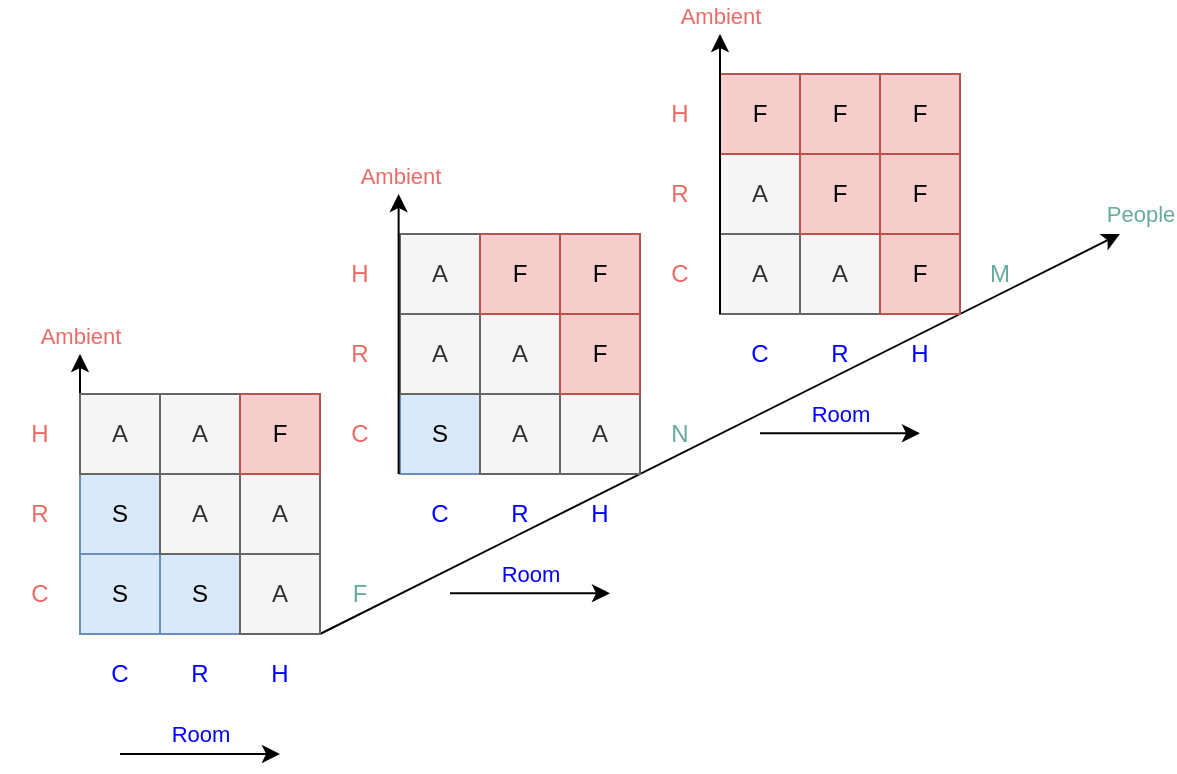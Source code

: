 <mxfile version="13.8.0" type="device" pages="5"><diagram id="UBbhpsz0PdsG-skqZ9d2" name="3x3x3 cube for fuzzy expert system"><mxGraphModel dx="981" dy="548" grid="1" gridSize="10" guides="1" tooltips="1" connect="1" arrows="1" fold="1" page="1" pageScale="1" pageWidth="850" pageHeight="1100" math="0" shadow="0"><root><mxCell id="0"/><mxCell id="1" parent="0"/><mxCell id="gdN5N2yGs55Qqqt4jBqp-1" value="" style="endArrow=classic;html=1;" parent="1" edge="1"><mxGeometry width="50" height="50" relative="1" as="geometry"><mxPoint x="160" y="480" as="sourcePoint"/><mxPoint x="160" y="340" as="targetPoint"/></mxGeometry></mxCell><mxCell id="gdN5N2yGs55Qqqt4jBqp-43" value="Ambient" style="edgeLabel;html=1;align=center;verticalAlign=middle;resizable=0;points=[];fontColor=#EA6B66;" parent="gdN5N2yGs55Qqqt4jBqp-1" vertex="1" connectable="0"><mxGeometry x="0.75" y="-1" relative="1" as="geometry"><mxPoint x="-1" y="-27.24" as="offset"/></mxGeometry></mxCell><mxCell id="gdN5N2yGs55Qqqt4jBqp-2" value="" style="endArrow=none;html=1;" parent="1" edge="1"><mxGeometry width="50" height="50" relative="1" as="geometry"><mxPoint x="160" y="480" as="sourcePoint"/><mxPoint x="280" y="480" as="targetPoint"/></mxGeometry></mxCell><mxCell id="gdN5N2yGs55Qqqt4jBqp-3" value="" style="endArrow=classic;html=1;fontColor=#67AB9F;" parent="1" edge="1"><mxGeometry width="50" height="50" relative="1" as="geometry"><mxPoint x="280" y="480" as="sourcePoint"/><mxPoint x="680" y="280" as="targetPoint"/></mxGeometry></mxCell><mxCell id="gdN5N2yGs55Qqqt4jBqp-49" value="People" style="edgeLabel;html=1;align=center;verticalAlign=middle;resizable=0;points=[];fontColor=#67AB9F;" parent="gdN5N2yGs55Qqqt4jBqp-3" vertex="1" connectable="0"><mxGeometry x="0.961" y="-3" relative="1" as="geometry"><mxPoint x="16.34" y="-16.53" as="offset"/></mxGeometry></mxCell><mxCell id="gdN5N2yGs55Qqqt4jBqp-4" value="S" style="rounded=0;whiteSpace=wrap;html=1;fillColor=#dae8fc;strokeColor=#6c8ebf;" parent="1" vertex="1"><mxGeometry x="160" y="440" width="40" height="40" as="geometry"/></mxCell><mxCell id="gdN5N2yGs55Qqqt4jBqp-5" value="S" style="rounded=0;whiteSpace=wrap;html=1;fillColor=#dae8fc;strokeColor=#6c8ebf;" parent="1" vertex="1"><mxGeometry x="200" y="440" width="40" height="40" as="geometry"/></mxCell><mxCell id="gdN5N2yGs55Qqqt4jBqp-6" value="S" style="rounded=0;whiteSpace=wrap;html=1;fillColor=#dae8fc;strokeColor=#6c8ebf;" parent="1" vertex="1"><mxGeometry x="160" y="400" width="40" height="40" as="geometry"/></mxCell><mxCell id="gdN5N2yGs55Qqqt4jBqp-7" value="A" style="rounded=0;whiteSpace=wrap;html=1;fillColor=#f5f5f5;strokeColor=#666666;fontColor=#333333;" parent="1" vertex="1"><mxGeometry x="200" y="400" width="40" height="40" as="geometry"/></mxCell><mxCell id="gdN5N2yGs55Qqqt4jBqp-8" value="A" style="rounded=0;whiteSpace=wrap;html=1;shadow=0;sketch=0;fillColor=#f5f5f5;strokeColor=#666666;fontColor=#333333;" parent="1" vertex="1"><mxGeometry x="160" y="360" width="40" height="40" as="geometry"/></mxCell><mxCell id="gdN5N2yGs55Qqqt4jBqp-9" value="A" style="rounded=0;whiteSpace=wrap;html=1;fillColor=#f5f5f5;strokeColor=#666666;fontColor=#333333;" parent="1" vertex="1"><mxGeometry x="200" y="360" width="40" height="40" as="geometry"/></mxCell><mxCell id="gdN5N2yGs55Qqqt4jBqp-11" value="A" style="rounded=0;whiteSpace=wrap;html=1;fillColor=#f5f5f5;strokeColor=#666666;fontColor=#333333;" parent="1" vertex="1"><mxGeometry x="240" y="440" width="40" height="40" as="geometry"/></mxCell><mxCell id="gdN5N2yGs55Qqqt4jBqp-12" value="A" style="rounded=0;whiteSpace=wrap;html=1;fillColor=#f5f5f5;strokeColor=#666666;fontColor=#333333;" parent="1" vertex="1"><mxGeometry x="240" y="400" width="40" height="40" as="geometry"/></mxCell><mxCell id="gdN5N2yGs55Qqqt4jBqp-13" value="F" style="rounded=0;whiteSpace=wrap;html=1;fillColor=#f8cecc;strokeColor=#b85450;" parent="1" vertex="1"><mxGeometry x="240" y="360" width="40" height="40" as="geometry"/></mxCell><mxCell id="gdN5N2yGs55Qqqt4jBqp-15" value="S" style="rounded=0;whiteSpace=wrap;html=1;fillColor=#dae8fc;strokeColor=#6c8ebf;" parent="1" vertex="1"><mxGeometry x="320" y="360" width="40" height="40" as="geometry"/></mxCell><mxCell id="gdN5N2yGs55Qqqt4jBqp-16" value="A" style="rounded=0;whiteSpace=wrap;html=1;fillColor=#f5f5f5;strokeColor=#666666;fontColor=#333333;" parent="1" vertex="1"><mxGeometry x="360" y="360" width="40" height="40" as="geometry"/></mxCell><mxCell id="gdN5N2yGs55Qqqt4jBqp-17" value="A" style="rounded=0;whiteSpace=wrap;html=1;fillColor=#f5f5f5;strokeColor=#666666;fontColor=#333333;" parent="1" vertex="1"><mxGeometry x="320" y="320" width="40" height="40" as="geometry"/></mxCell><mxCell id="gdN5N2yGs55Qqqt4jBqp-18" value="A" style="rounded=0;whiteSpace=wrap;html=1;fillColor=#f5f5f5;strokeColor=#666666;fontColor=#333333;" parent="1" vertex="1"><mxGeometry x="360" y="320" width="40" height="40" as="geometry"/></mxCell><mxCell id="gdN5N2yGs55Qqqt4jBqp-19" value="A" style="rounded=0;whiteSpace=wrap;html=1;shadow=0;sketch=0;fillColor=#f5f5f5;strokeColor=#666666;fontColor=#333333;" parent="1" vertex="1"><mxGeometry x="320" y="280" width="40" height="40" as="geometry"/></mxCell><mxCell id="gdN5N2yGs55Qqqt4jBqp-20" value="F" style="rounded=0;whiteSpace=wrap;html=1;fillColor=#f8cecc;strokeColor=#b85450;" parent="1" vertex="1"><mxGeometry x="360" y="280" width="40" height="40" as="geometry"/></mxCell><mxCell id="gdN5N2yGs55Qqqt4jBqp-21" value="A" style="rounded=0;whiteSpace=wrap;html=1;fillColor=#f5f5f5;strokeColor=#666666;fontColor=#333333;" parent="1" vertex="1"><mxGeometry x="400" y="360" width="40" height="40" as="geometry"/></mxCell><mxCell id="gdN5N2yGs55Qqqt4jBqp-22" value="F" style="rounded=0;whiteSpace=wrap;html=1;fillColor=#f8cecc;strokeColor=#b85450;" parent="1" vertex="1"><mxGeometry x="400" y="320" width="40" height="40" as="geometry"/></mxCell><mxCell id="gdN5N2yGs55Qqqt4jBqp-23" value="F" style="rounded=0;whiteSpace=wrap;html=1;fillColor=#f8cecc;strokeColor=#b85450;" parent="1" vertex="1"><mxGeometry x="400" y="280" width="40" height="40" as="geometry"/></mxCell><mxCell id="gdN5N2yGs55Qqqt4jBqp-24" value="A" style="rounded=0;whiteSpace=wrap;html=1;fillColor=#f5f5f5;strokeColor=#666666;fontColor=#333333;" parent="1" vertex="1"><mxGeometry x="480" y="280" width="40" height="40" as="geometry"/></mxCell><mxCell id="gdN5N2yGs55Qqqt4jBqp-25" value="A" style="rounded=0;whiteSpace=wrap;html=1;fillColor=#f5f5f5;strokeColor=#666666;fontColor=#333333;" parent="1" vertex="1"><mxGeometry x="520" y="280" width="40" height="40" as="geometry"/></mxCell><mxCell id="gdN5N2yGs55Qqqt4jBqp-26" value="A" style="rounded=0;whiteSpace=wrap;html=1;fillColor=#f5f5f5;strokeColor=#666666;fontColor=#333333;" parent="1" vertex="1"><mxGeometry x="480" y="240" width="40" height="40" as="geometry"/></mxCell><mxCell id="gdN5N2yGs55Qqqt4jBqp-27" value="F" style="rounded=0;whiteSpace=wrap;html=1;fillColor=#f8cecc;strokeColor=#b85450;" parent="1" vertex="1"><mxGeometry x="520" y="240" width="40" height="40" as="geometry"/></mxCell><mxCell id="gdN5N2yGs55Qqqt4jBqp-28" value="F" style="rounded=0;whiteSpace=wrap;html=1;shadow=0;sketch=0;fillColor=#f8cecc;strokeColor=#b85450;" parent="1" vertex="1"><mxGeometry x="480" y="200" width="40" height="40" as="geometry"/></mxCell><mxCell id="gdN5N2yGs55Qqqt4jBqp-29" value="F" style="rounded=0;whiteSpace=wrap;html=1;fillColor=#f8cecc;strokeColor=#b85450;" parent="1" vertex="1"><mxGeometry x="520" y="200" width="40" height="40" as="geometry"/></mxCell><mxCell id="gdN5N2yGs55Qqqt4jBqp-30" value="F" style="rounded=0;whiteSpace=wrap;html=1;fillColor=#f8cecc;strokeColor=#b85450;" parent="1" vertex="1"><mxGeometry x="560" y="280" width="40" height="40" as="geometry"/></mxCell><mxCell id="gdN5N2yGs55Qqqt4jBqp-31" value="F" style="rounded=0;whiteSpace=wrap;html=1;fillColor=#f8cecc;strokeColor=#b85450;" parent="1" vertex="1"><mxGeometry x="560" y="240" width="40" height="40" as="geometry"/></mxCell><mxCell id="gdN5N2yGs55Qqqt4jBqp-32" value="F" style="rounded=0;whiteSpace=wrap;html=1;fillColor=#f8cecc;strokeColor=#b85450;" parent="1" vertex="1"><mxGeometry x="560" y="200" width="40" height="40" as="geometry"/></mxCell><mxCell id="gdN5N2yGs55Qqqt4jBqp-36" value="" style="endArrow=classic;html=1;fontColor=#0000FF;" parent="1" edge="1"><mxGeometry width="50" height="50" relative="1" as="geometry"><mxPoint x="180" y="540" as="sourcePoint"/><mxPoint x="260" y="540" as="targetPoint"/></mxGeometry></mxCell><mxCell id="gdN5N2yGs55Qqqt4jBqp-38" value="Room" style="edgeLabel;html=1;align=center;verticalAlign=middle;resizable=0;points=[];fontColor=#0000FF;" parent="gdN5N2yGs55Qqqt4jBqp-36" vertex="1" connectable="0"><mxGeometry x="0.199" y="1" relative="1" as="geometry"><mxPoint x="-8.28" y="-9" as="offset"/></mxGeometry></mxCell><mxCell id="gdN5N2yGs55Qqqt4jBqp-39" value="" style="endArrow=classic;html=1;fontColor=#0000FF;" parent="1" edge="1"><mxGeometry width="50" height="50" relative="1" as="geometry"><mxPoint x="345" y="459.66" as="sourcePoint"/><mxPoint x="425" y="459.66" as="targetPoint"/></mxGeometry></mxCell><mxCell id="gdN5N2yGs55Qqqt4jBqp-40" value="Room" style="edgeLabel;html=1;align=center;verticalAlign=middle;resizable=0;points=[];fontColor=#0000FF;" parent="gdN5N2yGs55Qqqt4jBqp-39" vertex="1" connectable="0"><mxGeometry x="0.199" y="1" relative="1" as="geometry"><mxPoint x="-8.28" y="-9" as="offset"/></mxGeometry></mxCell><mxCell id="gdN5N2yGs55Qqqt4jBqp-41" value="" style="endArrow=classic;html=1;fontColor=#0000FF;" parent="1" edge="1"><mxGeometry width="50" height="50" relative="1" as="geometry"><mxPoint x="500" y="379.66" as="sourcePoint"/><mxPoint x="580" y="379.66" as="targetPoint"/></mxGeometry></mxCell><mxCell id="gdN5N2yGs55Qqqt4jBqp-42" value="Room" style="edgeLabel;html=1;align=center;verticalAlign=middle;resizable=0;points=[];fontColor=#0000FF;" parent="gdN5N2yGs55Qqqt4jBqp-41" vertex="1" connectable="0"><mxGeometry x="0.199" y="1" relative="1" as="geometry"><mxPoint x="-8.28" y="-9" as="offset"/></mxGeometry></mxCell><mxCell id="gdN5N2yGs55Qqqt4jBqp-45" value="" style="endArrow=classic;html=1;" parent="1" edge="1"><mxGeometry width="50" height="50" relative="1" as="geometry"><mxPoint x="319.31" y="400" as="sourcePoint"/><mxPoint x="319.31" y="260" as="targetPoint"/></mxGeometry></mxCell><mxCell id="gdN5N2yGs55Qqqt4jBqp-46" value="Ambient" style="edgeLabel;html=1;align=center;verticalAlign=middle;resizable=0;points=[];fontColor=#EA6B66;" parent="gdN5N2yGs55Qqqt4jBqp-45" vertex="1" connectable="0"><mxGeometry x="0.75" y="-1" relative="1" as="geometry"><mxPoint x="-1" y="-27.24" as="offset"/></mxGeometry></mxCell><mxCell id="gdN5N2yGs55Qqqt4jBqp-47" value="" style="endArrow=classic;html=1;" parent="1" edge="1"><mxGeometry width="50" height="50" relative="1" as="geometry"><mxPoint x="480" y="320" as="sourcePoint"/><mxPoint x="480" y="180" as="targetPoint"/></mxGeometry></mxCell><mxCell id="gdN5N2yGs55Qqqt4jBqp-48" value="Ambient" style="edgeLabel;html=1;align=center;verticalAlign=middle;resizable=0;points=[];fontColor=#EA6B66;" parent="gdN5N2yGs55Qqqt4jBqp-47" vertex="1" connectable="0"><mxGeometry x="0.75" y="-1" relative="1" as="geometry"><mxPoint x="-1" y="-27.24" as="offset"/></mxGeometry></mxCell><mxCell id="gdN5N2yGs55Qqqt4jBqp-59" value="H" style="text;html=1;strokeColor=none;fillColor=none;align=center;verticalAlign=middle;whiteSpace=wrap;rounded=0;shadow=0;sketch=0;fontColor=#EA6B66;" parent="1" vertex="1"><mxGeometry x="120" y="360" width="40" height="40" as="geometry"/></mxCell><mxCell id="gdN5N2yGs55Qqqt4jBqp-60" value="R" style="text;html=1;strokeColor=none;fillColor=none;align=center;verticalAlign=middle;whiteSpace=wrap;rounded=0;shadow=0;sketch=0;fontColor=#EA6B66;" parent="1" vertex="1"><mxGeometry x="120" y="400" width="40" height="40" as="geometry"/></mxCell><mxCell id="gdN5N2yGs55Qqqt4jBqp-61" value="C" style="text;html=1;strokeColor=none;fillColor=none;align=center;verticalAlign=middle;whiteSpace=wrap;rounded=0;shadow=0;sketch=0;fontColor=#EA6B66;" parent="1" vertex="1"><mxGeometry x="120" y="440" width="40" height="40" as="geometry"/></mxCell><mxCell id="gdN5N2yGs55Qqqt4jBqp-62" value="H" style="text;html=1;strokeColor=none;fillColor=none;align=center;verticalAlign=middle;whiteSpace=wrap;rounded=0;shadow=0;sketch=0;fontColor=#EA6B66;" parent="1" vertex="1"><mxGeometry x="280" y="280" width="40" height="40" as="geometry"/></mxCell><mxCell id="gdN5N2yGs55Qqqt4jBqp-63" value="R" style="text;html=1;strokeColor=none;fillColor=none;align=center;verticalAlign=middle;whiteSpace=wrap;rounded=0;shadow=0;sketch=0;fontColor=#EA6B66;" parent="1" vertex="1"><mxGeometry x="280" y="320" width="40" height="40" as="geometry"/></mxCell><mxCell id="gdN5N2yGs55Qqqt4jBqp-64" value="C" style="text;html=1;strokeColor=none;fillColor=none;align=center;verticalAlign=middle;whiteSpace=wrap;rounded=0;shadow=0;sketch=0;fontColor=#EA6B66;" parent="1" vertex="1"><mxGeometry x="280" y="360" width="40" height="40" as="geometry"/></mxCell><mxCell id="gdN5N2yGs55Qqqt4jBqp-65" value="H" style="text;html=1;strokeColor=none;fillColor=none;align=center;verticalAlign=middle;whiteSpace=wrap;rounded=0;shadow=0;sketch=0;fontColor=#EA6B66;" parent="1" vertex="1"><mxGeometry x="440" y="200" width="40" height="40" as="geometry"/></mxCell><mxCell id="gdN5N2yGs55Qqqt4jBqp-66" value="R" style="text;html=1;strokeColor=none;fillColor=none;align=center;verticalAlign=middle;whiteSpace=wrap;rounded=0;shadow=0;sketch=0;fontColor=#EA6B66;" parent="1" vertex="1"><mxGeometry x="440" y="240" width="40" height="40" as="geometry"/></mxCell><mxCell id="gdN5N2yGs55Qqqt4jBqp-67" value="C" style="text;html=1;strokeColor=none;fillColor=none;align=center;verticalAlign=middle;whiteSpace=wrap;rounded=0;shadow=0;sketch=0;fontColor=#EA6B66;" parent="1" vertex="1"><mxGeometry x="440" y="280" width="40" height="40" as="geometry"/></mxCell><mxCell id="gdN5N2yGs55Qqqt4jBqp-68" value="C" style="text;html=1;strokeColor=none;fillColor=none;align=center;verticalAlign=middle;whiteSpace=wrap;rounded=0;shadow=0;sketch=0;fontColor=#0000FF;" parent="1" vertex="1"><mxGeometry x="160" y="480" width="40" height="40" as="geometry"/></mxCell><mxCell id="gdN5N2yGs55Qqqt4jBqp-69" value="R" style="text;html=1;strokeColor=none;fillColor=none;align=center;verticalAlign=middle;whiteSpace=wrap;rounded=0;shadow=0;sketch=0;fontColor=#0000FF;" parent="1" vertex="1"><mxGeometry x="200" y="480" width="40" height="40" as="geometry"/></mxCell><mxCell id="gdN5N2yGs55Qqqt4jBqp-70" value="H" style="text;html=1;strokeColor=none;fillColor=none;align=center;verticalAlign=middle;whiteSpace=wrap;rounded=0;shadow=0;sketch=0;fontColor=#0000FF;" parent="1" vertex="1"><mxGeometry x="240" y="480" width="40" height="40" as="geometry"/></mxCell><mxCell id="gdN5N2yGs55Qqqt4jBqp-71" value="C" style="text;html=1;strokeColor=none;fillColor=none;align=center;verticalAlign=middle;whiteSpace=wrap;rounded=0;shadow=0;sketch=0;fontColor=#0000FF;" parent="1" vertex="1"><mxGeometry x="320" y="400" width="40" height="40" as="geometry"/></mxCell><mxCell id="gdN5N2yGs55Qqqt4jBqp-72" value="R" style="text;html=1;strokeColor=none;fillColor=none;align=center;verticalAlign=middle;whiteSpace=wrap;rounded=0;shadow=0;sketch=0;fontColor=#0000FF;" parent="1" vertex="1"><mxGeometry x="360" y="400" width="40" height="40" as="geometry"/></mxCell><mxCell id="gdN5N2yGs55Qqqt4jBqp-73" value="H" style="text;html=1;strokeColor=none;fillColor=none;align=center;verticalAlign=middle;whiteSpace=wrap;rounded=0;shadow=0;sketch=0;fontColor=#0000FF;" parent="1" vertex="1"><mxGeometry x="400" y="400" width="40" height="40" as="geometry"/></mxCell><mxCell id="gdN5N2yGs55Qqqt4jBqp-74" value="C" style="text;html=1;strokeColor=none;fillColor=none;align=center;verticalAlign=middle;whiteSpace=wrap;rounded=0;shadow=0;sketch=0;fontColor=#0000FF;" parent="1" vertex="1"><mxGeometry x="480" y="320" width="40" height="40" as="geometry"/></mxCell><mxCell id="gdN5N2yGs55Qqqt4jBqp-75" value="R" style="text;html=1;strokeColor=none;fillColor=none;align=center;verticalAlign=middle;whiteSpace=wrap;rounded=0;shadow=0;sketch=0;fontColor=#0000FF;" parent="1" vertex="1"><mxGeometry x="520" y="320" width="40" height="40" as="geometry"/></mxCell><mxCell id="gdN5N2yGs55Qqqt4jBqp-76" value="H" style="text;html=1;strokeColor=none;fillColor=none;align=center;verticalAlign=middle;whiteSpace=wrap;rounded=0;shadow=0;sketch=0;fontColor=#0000FF;" parent="1" vertex="1"><mxGeometry x="560" y="320" width="40" height="40" as="geometry"/></mxCell><mxCell id="gdN5N2yGs55Qqqt4jBqp-77" value="F" style="text;html=1;strokeColor=none;fillColor=none;align=center;verticalAlign=middle;whiteSpace=wrap;rounded=0;shadow=0;sketch=0;fontColor=#67AB9F;" parent="1" vertex="1"><mxGeometry x="280" y="440" width="40" height="40" as="geometry"/></mxCell><mxCell id="gdN5N2yGs55Qqqt4jBqp-78" value="N" style="text;html=1;strokeColor=none;fillColor=none;align=center;verticalAlign=middle;whiteSpace=wrap;rounded=0;shadow=0;sketch=0;fontColor=#67AB9F;" parent="1" vertex="1"><mxGeometry x="440" y="360" width="40" height="40" as="geometry"/></mxCell><mxCell id="gdN5N2yGs55Qqqt4jBqp-79" value="M" style="text;html=1;strokeColor=none;fillColor=none;align=center;verticalAlign=middle;whiteSpace=wrap;rounded=0;shadow=0;sketch=0;fontColor=#67AB9F;" parent="1" vertex="1"><mxGeometry x="600" y="280" width="40" height="40" as="geometry"/></mxCell></root></mxGraphModel></diagram><diagram id="YQpCgX1VdxkT4Tr0Fgkn" name="Fuzzy sets — Room Temperature"><mxGraphModel dx="813" dy="454" grid="1" gridSize="10" guides="1" tooltips="1" connect="1" arrows="1" fold="1" page="1" pageScale="1" pageWidth="850" pageHeight="1100" math="0" shadow="0"><root><mxCell id="luTsPRi9lq4sCw-hN8ZA-0"/><mxCell id="luTsPRi9lq4sCw-hN8ZA-1" parent="luTsPRi9lq4sCw-hN8ZA-0"/><mxCell id="luTsPRi9lq4sCw-hN8ZA-3" value="" style="endArrow=none;html=1;" edge="1" parent="luTsPRi9lq4sCw-hN8ZA-1"><mxGeometry width="50" height="50" relative="1" as="geometry"><mxPoint x="160" y="200" as="sourcePoint"/><mxPoint x="170" y="200" as="targetPoint"/></mxGeometry></mxCell><mxCell id="luTsPRi9lq4sCw-hN8ZA-4" value="" style="endArrow=none;html=1;entryX=1.007;entryY=0.48;entryDx=0;entryDy=0;entryPerimeter=0;" edge="1" parent="luTsPRi9lq4sCw-hN8ZA-1" target="luTsPRi9lq4sCw-hN8ZA-5"><mxGeometry width="50" height="50" relative="1" as="geometry"><mxPoint x="160" y="400" as="sourcePoint"/><mxPoint x="160" y="190" as="targetPoint"/></mxGeometry></mxCell><mxCell id="luTsPRi9lq4sCw-hN8ZA-5" value="1.0" style="text;html=1;align=center;verticalAlign=middle;resizable=0;points=[];autosize=1;" vertex="1" parent="luTsPRi9lq4sCw-hN8ZA-1"><mxGeometry x="130" y="190" width="30" height="20" as="geometry"/></mxCell><mxCell id="luTsPRi9lq4sCw-hN8ZA-6" value="" style="endArrow=none;html=1;" edge="1" parent="luTsPRi9lq4sCw-hN8ZA-1"><mxGeometry width="50" height="50" relative="1" as="geometry"><mxPoint x="160" y="240" as="sourcePoint"/><mxPoint x="170" y="240" as="targetPoint"/></mxGeometry></mxCell><mxCell id="luTsPRi9lq4sCw-hN8ZA-7" value="0.8" style="text;html=1;align=center;verticalAlign=middle;resizable=0;points=[];autosize=1;" vertex="1" parent="luTsPRi9lq4sCw-hN8ZA-1"><mxGeometry x="130" y="230" width="30" height="20" as="geometry"/></mxCell><mxCell id="luTsPRi9lq4sCw-hN8ZA-10" value="" style="endArrow=none;html=1;" edge="1" parent="luTsPRi9lq4sCw-hN8ZA-1"><mxGeometry width="50" height="50" relative="1" as="geometry"><mxPoint x="160" y="280" as="sourcePoint"/><mxPoint x="170" y="280" as="targetPoint"/></mxGeometry></mxCell><mxCell id="luTsPRi9lq4sCw-hN8ZA-11" value="0.6" style="text;html=1;align=center;verticalAlign=middle;resizable=0;points=[];autosize=1;" vertex="1" parent="luTsPRi9lq4sCw-hN8ZA-1"><mxGeometry x="130" y="270" width="30" height="20" as="geometry"/></mxCell><mxCell id="luTsPRi9lq4sCw-hN8ZA-12" value="" style="endArrow=none;html=1;" edge="1" parent="luTsPRi9lq4sCw-hN8ZA-1"><mxGeometry width="50" height="50" relative="1" as="geometry"><mxPoint x="160" y="320" as="sourcePoint"/><mxPoint x="170" y="320" as="targetPoint"/></mxGeometry></mxCell><mxCell id="luTsPRi9lq4sCw-hN8ZA-13" value="0.4" style="text;html=1;align=center;verticalAlign=middle;resizable=0;points=[];autosize=1;" vertex="1" parent="luTsPRi9lq4sCw-hN8ZA-1"><mxGeometry x="130" y="310" width="30" height="20" as="geometry"/></mxCell><mxCell id="luTsPRi9lq4sCw-hN8ZA-14" value="" style="endArrow=none;html=1;" edge="1" parent="luTsPRi9lq4sCw-hN8ZA-1"><mxGeometry width="50" height="50" relative="1" as="geometry"><mxPoint x="160" y="360" as="sourcePoint"/><mxPoint x="170" y="360" as="targetPoint"/></mxGeometry></mxCell><mxCell id="luTsPRi9lq4sCw-hN8ZA-15" value="0.2" style="text;html=1;align=center;verticalAlign=middle;resizable=0;points=[];autosize=1;" vertex="1" parent="luTsPRi9lq4sCw-hN8ZA-1"><mxGeometry x="130" y="350" width="30" height="20" as="geometry"/></mxCell><mxCell id="luTsPRi9lq4sCw-hN8ZA-16" value="" style="endArrow=none;html=1;entryX=0.504;entryY=-0.005;entryDx=0;entryDy=0;entryPerimeter=0;" edge="1" parent="luTsPRi9lq4sCw-hN8ZA-1" target="luTsPRi9lq4sCw-hN8ZA-43"><mxGeometry width="50" height="50" relative="1" as="geometry"><mxPoint x="160" y="400" as="sourcePoint"/><mxPoint x="560" y="400" as="targetPoint"/></mxGeometry></mxCell><mxCell id="luTsPRi9lq4sCw-hN8ZA-18" value="22" style="text;html=1;align=center;verticalAlign=middle;resizable=0;points=[];autosize=1;" vertex="1" parent="luTsPRi9lq4sCw-hN8ZA-1"><mxGeometry x="185" y="400" width="30" height="20" as="geometry"/></mxCell><mxCell id="luTsPRi9lq4sCw-hN8ZA-19" value="" style="endArrow=none;html=1;" edge="1" parent="luTsPRi9lq4sCw-hN8ZA-1"><mxGeometry width="50" height="50" relative="1" as="geometry"><mxPoint x="200" y="390" as="sourcePoint"/><mxPoint x="200" y="400" as="targetPoint"/></mxGeometry></mxCell><mxCell id="luTsPRi9lq4sCw-hN8ZA-22" value="24" style="text;html=1;align=center;verticalAlign=middle;resizable=0;points=[];autosize=1;" vertex="1" parent="luTsPRi9lq4sCw-hN8ZA-1"><mxGeometry x="225" y="400" width="30" height="20" as="geometry"/></mxCell><mxCell id="luTsPRi9lq4sCw-hN8ZA-23" value="" style="endArrow=none;html=1;" edge="1" parent="luTsPRi9lq4sCw-hN8ZA-1"><mxGeometry width="50" height="50" relative="1" as="geometry"><mxPoint x="240" y="390" as="sourcePoint"/><mxPoint x="240" y="400" as="targetPoint"/></mxGeometry></mxCell><mxCell id="luTsPRi9lq4sCw-hN8ZA-28" value="26" style="text;html=1;align=center;verticalAlign=middle;resizable=0;points=[];autosize=1;" vertex="1" parent="luTsPRi9lq4sCw-hN8ZA-1"><mxGeometry x="265" y="400" width="30" height="20" as="geometry"/></mxCell><mxCell id="luTsPRi9lq4sCw-hN8ZA-29" value="" style="endArrow=none;html=1;" edge="1" parent="luTsPRi9lq4sCw-hN8ZA-1"><mxGeometry width="50" height="50" relative="1" as="geometry"><mxPoint x="280" y="390" as="sourcePoint"/><mxPoint x="280" y="400" as="targetPoint"/></mxGeometry></mxCell><mxCell id="luTsPRi9lq4sCw-hN8ZA-30" value="30" style="text;html=1;align=center;verticalAlign=middle;resizable=0;points=[];autosize=1;" vertex="1" parent="luTsPRi9lq4sCw-hN8ZA-1"><mxGeometry x="345" y="400" width="30" height="20" as="geometry"/></mxCell><mxCell id="luTsPRi9lq4sCw-hN8ZA-31" value="" style="endArrow=none;html=1;" edge="1" parent="luTsPRi9lq4sCw-hN8ZA-1"><mxGeometry width="50" height="50" relative="1" as="geometry"><mxPoint x="360" y="390" as="sourcePoint"/><mxPoint x="360" y="400" as="targetPoint"/></mxGeometry></mxCell><mxCell id="luTsPRi9lq4sCw-hN8ZA-32" value="28" style="text;html=1;align=center;verticalAlign=middle;resizable=0;points=[];autosize=1;" vertex="1" parent="luTsPRi9lq4sCw-hN8ZA-1"><mxGeometry x="305" y="400" width="30" height="20" as="geometry"/></mxCell><mxCell id="luTsPRi9lq4sCw-hN8ZA-33" value="" style="endArrow=none;html=1;" edge="1" parent="luTsPRi9lq4sCw-hN8ZA-1"><mxGeometry width="50" height="50" relative="1" as="geometry"><mxPoint x="320" y="390" as="sourcePoint"/><mxPoint x="320" y="400" as="targetPoint"/></mxGeometry></mxCell><mxCell id="luTsPRi9lq4sCw-hN8ZA-34" value="Room Temperature" style="text;html=1;align=center;verticalAlign=middle;resizable=0;points=[];autosize=1;" vertex="1" parent="luTsPRi9lq4sCw-hN8ZA-1"><mxGeometry x="270" y="180" width="120" height="20" as="geometry"/></mxCell><mxCell id="luTsPRi9lq4sCw-hN8ZA-35" value="0" style="text;html=1;align=center;verticalAlign=middle;resizable=0;points=[];autosize=1;" vertex="1" parent="luTsPRi9lq4sCw-hN8ZA-1"><mxGeometry x="135" y="390" width="20" height="20" as="geometry"/></mxCell><mxCell id="luTsPRi9lq4sCw-hN8ZA-36" value="20" style="text;html=1;align=center;verticalAlign=middle;resizable=0;points=[];autosize=1;" vertex="1" parent="luTsPRi9lq4sCw-hN8ZA-1"><mxGeometry x="145" y="400" width="30" height="20" as="geometry"/></mxCell><mxCell id="luTsPRi9lq4sCw-hN8ZA-37" value="32" style="text;html=1;align=center;verticalAlign=middle;resizable=0;points=[];autosize=1;" vertex="1" parent="luTsPRi9lq4sCw-hN8ZA-1"><mxGeometry x="385" y="400" width="30" height="20" as="geometry"/></mxCell><mxCell id="luTsPRi9lq4sCw-hN8ZA-38" value="" style="endArrow=none;html=1;" edge="1" parent="luTsPRi9lq4sCw-hN8ZA-1"><mxGeometry width="50" height="50" relative="1" as="geometry"><mxPoint x="400" y="390" as="sourcePoint"/><mxPoint x="400" y="400" as="targetPoint"/></mxGeometry></mxCell><mxCell id="luTsPRi9lq4sCw-hN8ZA-41" value="34" style="text;html=1;align=center;verticalAlign=middle;resizable=0;points=[];autosize=1;" vertex="1" parent="luTsPRi9lq4sCw-hN8ZA-1"><mxGeometry x="425" y="400" width="30" height="20" as="geometry"/></mxCell><mxCell id="luTsPRi9lq4sCw-hN8ZA-42" value="" style="endArrow=none;html=1;" edge="1" parent="luTsPRi9lq4sCw-hN8ZA-1"><mxGeometry width="50" height="50" relative="1" as="geometry"><mxPoint x="440" y="390" as="sourcePoint"/><mxPoint x="440" y="400" as="targetPoint"/></mxGeometry></mxCell><mxCell id="luTsPRi9lq4sCw-hN8ZA-43" value="36" style="text;html=1;align=center;verticalAlign=middle;resizable=0;points=[];autosize=1;" vertex="1" parent="luTsPRi9lq4sCw-hN8ZA-1"><mxGeometry x="465" y="400" width="30" height="20" as="geometry"/></mxCell><mxCell id="luTsPRi9lq4sCw-hN8ZA-44" value="" style="endArrow=none;html=1;" edge="1" parent="luTsPRi9lq4sCw-hN8ZA-1"><mxGeometry width="50" height="50" relative="1" as="geometry"><mxPoint x="480" y="390" as="sourcePoint"/><mxPoint x="480" y="400" as="targetPoint"/></mxGeometry></mxCell><mxCell id="luTsPRi9lq4sCw-hN8ZA-86" value="" style="endArrow=none;html=1;" edge="1" parent="luTsPRi9lq4sCw-hN8ZA-1"><mxGeometry width="50" height="50" relative="1" as="geometry"><mxPoint x="160" y="200" as="sourcePoint"/><mxPoint x="220" y="200" as="targetPoint"/></mxGeometry></mxCell><mxCell id="luTsPRi9lq4sCw-hN8ZA-87" value="" style="endArrow=none;html=1;entryX=0.505;entryY=-0.014;entryDx=0;entryDy=0;entryPerimeter=0;" edge="1" parent="luTsPRi9lq4sCw-hN8ZA-1" target="luTsPRi9lq4sCw-hN8ZA-22"><mxGeometry width="50" height="50" relative="1" as="geometry"><mxPoint x="220" y="200" as="sourcePoint"/><mxPoint x="275" y="199.71" as="targetPoint"/></mxGeometry></mxCell><mxCell id="luTsPRi9lq4sCw-hN8ZA-88" value="" style="endArrow=none;html=1;exitX=0.247;exitY=1.003;exitDx=0;exitDy=0;exitPerimeter=0;" edge="1" parent="luTsPRi9lq4sCw-hN8ZA-1" source="luTsPRi9lq4sCw-hN8ZA-34"><mxGeometry width="50" height="50" relative="1" as="geometry"><mxPoint x="280" y="210" as="sourcePoint"/><mxPoint x="200" y="400" as="targetPoint"/></mxGeometry></mxCell><mxCell id="luTsPRi9lq4sCw-hN8ZA-89" value="" style="endArrow=none;html=1;exitX=0.247;exitY=1.002;exitDx=0;exitDy=0;exitPerimeter=0;" edge="1" parent="luTsPRi9lq4sCw-hN8ZA-1" source="luTsPRi9lq4sCw-hN8ZA-34"><mxGeometry width="50" height="50" relative="1" as="geometry"><mxPoint x="393.68" y="200.0" as="sourcePoint"/><mxPoint x="300" y="400" as="targetPoint"/></mxGeometry></mxCell><mxCell id="luTsPRi9lq4sCw-hN8ZA-90" value="" style="endArrow=none;html=1;exitX=0.916;exitY=1.001;exitDx=0;exitDy=0;exitPerimeter=0;" edge="1" parent="luTsPRi9lq4sCw-hN8ZA-1" source="luTsPRi9lq4sCw-hN8ZA-34"><mxGeometry width="50" height="50" relative="1" as="geometry"><mxPoint x="382" y="210" as="sourcePoint"/><mxPoint x="280.16" y="399.96" as="targetPoint"/></mxGeometry></mxCell><mxCell id="luTsPRi9lq4sCw-hN8ZA-91" value="" style="endArrow=none;html=1;" edge="1" parent="luTsPRi9lq4sCw-hN8ZA-1"><mxGeometry width="50" height="50" relative="1" as="geometry"><mxPoint x="380" y="199.92" as="sourcePoint"/><mxPoint x="480" y="200" as="targetPoint"/></mxGeometry></mxCell><mxCell id="uXX9UPgtKZFOzagw7hV9-0" value="Cold" style="text;html=1;align=center;verticalAlign=middle;resizable=0;points=[];autosize=1;" vertex="1" parent="luTsPRi9lq4sCw-hN8ZA-1"><mxGeometry x="175" y="290" width="40" height="20" as="geometry"/></mxCell><mxCell id="uXX9UPgtKZFOzagw7hV9-1" value="Regular" style="text;html=1;align=center;verticalAlign=middle;resizable=0;points=[];autosize=1;" vertex="1" parent="luTsPRi9lq4sCw-hN8ZA-1"><mxGeometry x="240" y="320" width="60" height="20" as="geometry"/></mxCell><mxCell id="uXX9UPgtKZFOzagw7hV9-2" value="Hot" style="text;html=1;align=center;verticalAlign=middle;resizable=0;points=[];autosize=1;" vertex="1" parent="luTsPRi9lq4sCw-hN8ZA-1"><mxGeometry x="390" y="290" width="30" height="20" as="geometry"/></mxCell></root></mxGraphModel></diagram><diagram name="Fuzzy sets — Number of People" id="0nYLF5ZYLw8H6FHop-IU"><mxGraphModel dx="981" dy="548" grid="1" gridSize="10" guides="1" tooltips="1" connect="1" arrows="1" fold="1" page="1" pageScale="1" pageWidth="850" pageHeight="1100" math="0" shadow="0"><root><mxCell id="XN_gD2Uc3QWMaWgFzB1m-0"/><mxCell id="XN_gD2Uc3QWMaWgFzB1m-1" parent="XN_gD2Uc3QWMaWgFzB1m-0"/><mxCell id="XN_gD2Uc3QWMaWgFzB1m-2" value="" style="endArrow=none;html=1;" edge="1" parent="XN_gD2Uc3QWMaWgFzB1m-1"><mxGeometry width="50" height="50" relative="1" as="geometry"><mxPoint x="160" y="200" as="sourcePoint"/><mxPoint x="170" y="200" as="targetPoint"/></mxGeometry></mxCell><mxCell id="XN_gD2Uc3QWMaWgFzB1m-3" value="" style="endArrow=none;html=1;entryX=1.007;entryY=0.48;entryDx=0;entryDy=0;entryPerimeter=0;" edge="1" parent="XN_gD2Uc3QWMaWgFzB1m-1" target="XN_gD2Uc3QWMaWgFzB1m-4"><mxGeometry width="50" height="50" relative="1" as="geometry"><mxPoint x="160" y="400" as="sourcePoint"/><mxPoint x="160" y="190" as="targetPoint"/></mxGeometry></mxCell><mxCell id="XN_gD2Uc3QWMaWgFzB1m-4" value="1.0" style="text;html=1;align=center;verticalAlign=middle;resizable=0;points=[];autosize=1;" vertex="1" parent="XN_gD2Uc3QWMaWgFzB1m-1"><mxGeometry x="130" y="190" width="30" height="20" as="geometry"/></mxCell><mxCell id="XN_gD2Uc3QWMaWgFzB1m-5" value="" style="endArrow=none;html=1;" edge="1" parent="XN_gD2Uc3QWMaWgFzB1m-1"><mxGeometry width="50" height="50" relative="1" as="geometry"><mxPoint x="160" y="240" as="sourcePoint"/><mxPoint x="170" y="240" as="targetPoint"/></mxGeometry></mxCell><mxCell id="XN_gD2Uc3QWMaWgFzB1m-6" value="0.8" style="text;html=1;align=center;verticalAlign=middle;resizable=0;points=[];autosize=1;" vertex="1" parent="XN_gD2Uc3QWMaWgFzB1m-1"><mxGeometry x="130" y="230" width="30" height="20" as="geometry"/></mxCell><mxCell id="XN_gD2Uc3QWMaWgFzB1m-7" value="" style="endArrow=none;html=1;" edge="1" parent="XN_gD2Uc3QWMaWgFzB1m-1"><mxGeometry width="50" height="50" relative="1" as="geometry"><mxPoint x="160" y="280" as="sourcePoint"/><mxPoint x="170" y="280" as="targetPoint"/></mxGeometry></mxCell><mxCell id="XN_gD2Uc3QWMaWgFzB1m-8" value="0.6" style="text;html=1;align=center;verticalAlign=middle;resizable=0;points=[];autosize=1;" vertex="1" parent="XN_gD2Uc3QWMaWgFzB1m-1"><mxGeometry x="130" y="270" width="30" height="20" as="geometry"/></mxCell><mxCell id="XN_gD2Uc3QWMaWgFzB1m-9" value="" style="endArrow=none;html=1;" edge="1" parent="XN_gD2Uc3QWMaWgFzB1m-1"><mxGeometry width="50" height="50" relative="1" as="geometry"><mxPoint x="160" y="320" as="sourcePoint"/><mxPoint x="170" y="320" as="targetPoint"/></mxGeometry></mxCell><mxCell id="XN_gD2Uc3QWMaWgFzB1m-10" value="0.4" style="text;html=1;align=center;verticalAlign=middle;resizable=0;points=[];autosize=1;" vertex="1" parent="XN_gD2Uc3QWMaWgFzB1m-1"><mxGeometry x="130" y="310" width="30" height="20" as="geometry"/></mxCell><mxCell id="XN_gD2Uc3QWMaWgFzB1m-11" value="" style="endArrow=none;html=1;" edge="1" parent="XN_gD2Uc3QWMaWgFzB1m-1"><mxGeometry width="50" height="50" relative="1" as="geometry"><mxPoint x="160" y="360" as="sourcePoint"/><mxPoint x="170" y="360" as="targetPoint"/></mxGeometry></mxCell><mxCell id="XN_gD2Uc3QWMaWgFzB1m-12" value="0.2" style="text;html=1;align=center;verticalAlign=middle;resizable=0;points=[];autosize=1;" vertex="1" parent="XN_gD2Uc3QWMaWgFzB1m-1"><mxGeometry x="130" y="350" width="30" height="20" as="geometry"/></mxCell><mxCell id="XN_gD2Uc3QWMaWgFzB1m-13" value="" style="endArrow=none;html=1;entryX=0.522;entryY=-0.003;entryDx=0;entryDy=0;entryPerimeter=0;" edge="1" parent="XN_gD2Uc3QWMaWgFzB1m-1" target="XN_gD2Uc3QWMaWgFzB1m-27"><mxGeometry width="50" height="50" relative="1" as="geometry"><mxPoint x="160" y="400" as="sourcePoint"/><mxPoint x="398" y="399" as="targetPoint"/></mxGeometry></mxCell><mxCell id="XN_gD2Uc3QWMaWgFzB1m-14" value="8" style="text;html=1;align=center;verticalAlign=middle;resizable=0;points=[];autosize=1;" vertex="1" parent="XN_gD2Uc3QWMaWgFzB1m-1"><mxGeometry x="190" y="400" width="20" height="20" as="geometry"/></mxCell><mxCell id="XN_gD2Uc3QWMaWgFzB1m-15" value="" style="endArrow=none;html=1;" edge="1" parent="XN_gD2Uc3QWMaWgFzB1m-1"><mxGeometry width="50" height="50" relative="1" as="geometry"><mxPoint x="200" y="390" as="sourcePoint"/><mxPoint x="200" y="400" as="targetPoint"/></mxGeometry></mxCell><mxCell id="XN_gD2Uc3QWMaWgFzB1m-16" value="12" style="text;html=1;align=center;verticalAlign=middle;resizable=0;points=[];autosize=1;" vertex="1" parent="XN_gD2Uc3QWMaWgFzB1m-1"><mxGeometry x="225" y="400" width="30" height="20" as="geometry"/></mxCell><mxCell id="XN_gD2Uc3QWMaWgFzB1m-17" value="" style="endArrow=none;html=1;" edge="1" parent="XN_gD2Uc3QWMaWgFzB1m-1"><mxGeometry width="50" height="50" relative="1" as="geometry"><mxPoint x="240" y="390" as="sourcePoint"/><mxPoint x="240" y="400" as="targetPoint"/></mxGeometry></mxCell><mxCell id="XN_gD2Uc3QWMaWgFzB1m-18" value="16" style="text;html=1;align=center;verticalAlign=middle;resizable=0;points=[];autosize=1;" vertex="1" parent="XN_gD2Uc3QWMaWgFzB1m-1"><mxGeometry x="265" y="400" width="30" height="20" as="geometry"/></mxCell><mxCell id="XN_gD2Uc3QWMaWgFzB1m-19" value="" style="endArrow=none;html=1;" edge="1" parent="XN_gD2Uc3QWMaWgFzB1m-1"><mxGeometry width="50" height="50" relative="1" as="geometry"><mxPoint x="280" y="390" as="sourcePoint"/><mxPoint x="280" y="400" as="targetPoint"/></mxGeometry></mxCell><mxCell id="XN_gD2Uc3QWMaWgFzB1m-20" value="24" style="text;html=1;align=center;verticalAlign=middle;resizable=0;points=[];autosize=1;" vertex="1" parent="XN_gD2Uc3QWMaWgFzB1m-1"><mxGeometry x="345" y="400" width="30" height="20" as="geometry"/></mxCell><mxCell id="XN_gD2Uc3QWMaWgFzB1m-21" value="" style="endArrow=none;html=1;" edge="1" parent="XN_gD2Uc3QWMaWgFzB1m-1"><mxGeometry width="50" height="50" relative="1" as="geometry"><mxPoint x="360" y="390" as="sourcePoint"/><mxPoint x="360" y="400" as="targetPoint"/></mxGeometry></mxCell><mxCell id="XN_gD2Uc3QWMaWgFzB1m-22" value="20" style="text;html=1;align=center;verticalAlign=middle;resizable=0;points=[];autosize=1;" vertex="1" parent="XN_gD2Uc3QWMaWgFzB1m-1"><mxGeometry x="305" y="400" width="30" height="20" as="geometry"/></mxCell><mxCell id="XN_gD2Uc3QWMaWgFzB1m-23" value="" style="endArrow=none;html=1;" edge="1" parent="XN_gD2Uc3QWMaWgFzB1m-1"><mxGeometry width="50" height="50" relative="1" as="geometry"><mxPoint x="320" y="390" as="sourcePoint"/><mxPoint x="320" y="400" as="targetPoint"/></mxGeometry></mxCell><mxCell id="XN_gD2Uc3QWMaWgFzB1m-24" value="Number of People" style="text;html=1;align=center;verticalAlign=middle;resizable=0;points=[];autosize=1;" vertex="1" parent="XN_gD2Uc3QWMaWgFzB1m-1"><mxGeometry x="225" y="180" width="110" height="20" as="geometry"/></mxCell><mxCell id="XN_gD2Uc3QWMaWgFzB1m-25" value="0" style="text;html=1;align=center;verticalAlign=middle;resizable=0;points=[];autosize=1;" vertex="1" parent="XN_gD2Uc3QWMaWgFzB1m-1"><mxGeometry x="135" y="390" width="20" height="20" as="geometry"/></mxCell><mxCell id="XN_gD2Uc3QWMaWgFzB1m-26" value="4" style="text;html=1;align=center;verticalAlign=middle;resizable=0;points=[];autosize=1;" vertex="1" parent="XN_gD2Uc3QWMaWgFzB1m-1"><mxGeometry x="150" y="400" width="20" height="20" as="geometry"/></mxCell><mxCell id="XN_gD2Uc3QWMaWgFzB1m-27" value="28" style="text;html=1;align=center;verticalAlign=middle;resizable=0;points=[];autosize=1;" vertex="1" parent="XN_gD2Uc3QWMaWgFzB1m-1"><mxGeometry x="385" y="400" width="30" height="20" as="geometry"/></mxCell><mxCell id="XN_gD2Uc3QWMaWgFzB1m-28" value="" style="endArrow=none;html=1;" edge="1" parent="XN_gD2Uc3QWMaWgFzB1m-1"><mxGeometry width="50" height="50" relative="1" as="geometry"><mxPoint x="400" y="390" as="sourcePoint"/><mxPoint x="400" y="400" as="targetPoint"/></mxGeometry></mxCell><mxCell id="XN_gD2Uc3QWMaWgFzB1m-33" value="" style="endArrow=none;html=1;" edge="1" parent="XN_gD2Uc3QWMaWgFzB1m-1"><mxGeometry width="50" height="50" relative="1" as="geometry"><mxPoint x="160" y="200" as="sourcePoint"/><mxPoint x="180" y="200" as="targetPoint"/></mxGeometry></mxCell><mxCell id="XN_gD2Uc3QWMaWgFzB1m-34" value="" style="endArrow=none;html=1;" edge="1" parent="XN_gD2Uc3QWMaWgFzB1m-1"><mxGeometry width="50" height="50" relative="1" as="geometry"><mxPoint x="180" y="200" as="sourcePoint"/><mxPoint x="220" y="400" as="targetPoint"/></mxGeometry></mxCell><mxCell id="XN_gD2Uc3QWMaWgFzB1m-35" value="" style="endArrow=none;html=1;entryX=0.514;entryY=-0.014;entryDx=0;entryDy=0;entryPerimeter=0;" edge="1" parent="XN_gD2Uc3QWMaWgFzB1m-1" target="XN_gD2Uc3QWMaWgFzB1m-14"><mxGeometry width="50" height="50" relative="1" as="geometry"><mxPoint x="260" y="200" as="sourcePoint"/><mxPoint x="239" y="398" as="targetPoint"/></mxGeometry></mxCell><mxCell id="XN_gD2Uc3QWMaWgFzB1m-36" value="" style="endArrow=none;html=1;entryX=0.172;entryY=-0.02;entryDx=0;entryDy=0;entryPerimeter=0;" edge="1" parent="XN_gD2Uc3QWMaWgFzB1m-1" target="XN_gD2Uc3QWMaWgFzB1m-18"><mxGeometry width="50" height="50" relative="1" as="geometry"><mxPoint x="260" y="200" as="sourcePoint"/><mxPoint x="360" y="400" as="targetPoint"/></mxGeometry></mxCell><mxCell id="XN_gD2Uc3QWMaWgFzB1m-37" value="" style="endArrow=none;html=1;" edge="1" parent="XN_gD2Uc3QWMaWgFzB1m-1"><mxGeometry width="50" height="50" relative="1" as="geometry"><mxPoint x="320" y="201" as="sourcePoint"/><mxPoint x="260" y="400" as="targetPoint"/></mxGeometry></mxCell><mxCell id="XN_gD2Uc3QWMaWgFzB1m-38" value="" style="endArrow=none;html=1;" edge="1" parent="XN_gD2Uc3QWMaWgFzB1m-1"><mxGeometry width="50" height="50" relative="1" as="geometry"><mxPoint x="320" y="200.32" as="sourcePoint"/><mxPoint x="400" y="200" as="targetPoint"/><Array as="points"/></mxGeometry></mxCell><mxCell id="XN_gD2Uc3QWMaWgFzB1m-39" value="Few" style="text;html=1;align=center;verticalAlign=middle;resizable=0;points=[];autosize=1;" vertex="1" parent="XN_gD2Uc3QWMaWgFzB1m-1"><mxGeometry x="160" y="300" width="40" height="20" as="geometry"/></mxCell><mxCell id="XN_gD2Uc3QWMaWgFzB1m-42" value="Normal" style="text;html=1;align=center;verticalAlign=middle;resizable=0;points=[];autosize=1;" vertex="1" parent="XN_gD2Uc3QWMaWgFzB1m-1"><mxGeometry x="215" y="330" width="50" height="20" as="geometry"/></mxCell><mxCell id="XN_gD2Uc3QWMaWgFzB1m-43" value="Many" style="text;html=1;align=center;verticalAlign=middle;resizable=0;points=[];autosize=1;" vertex="1" parent="XN_gD2Uc3QWMaWgFzB1m-1"><mxGeometry x="330" y="290" width="40" height="20" as="geometry"/></mxCell></root></mxGraphModel></diagram><diagram name="Fuzzy sets — Ambient Temperature" id="BIlwN-lCCH0HiKj60nHa"><mxGraphModel dx="1185" dy="662" grid="1" gridSize="10" guides="1" tooltips="1" connect="1" arrows="1" fold="1" page="1" pageScale="1" pageWidth="850" pageHeight="1100" math="0" shadow="0"><root><mxCell id="Kgopush8ODmkLINtgKTI-0"/><mxCell id="Kgopush8ODmkLINtgKTI-1" parent="Kgopush8ODmkLINtgKTI-0"/><mxCell id="Kgopush8ODmkLINtgKTI-2" value="" style="endArrow=none;html=1;" edge="1" parent="Kgopush8ODmkLINtgKTI-1"><mxGeometry width="50" height="50" relative="1" as="geometry"><mxPoint x="160" y="200" as="sourcePoint"/><mxPoint x="170" y="200" as="targetPoint"/></mxGeometry></mxCell><mxCell id="Kgopush8ODmkLINtgKTI-3" value="" style="endArrow=none;html=1;entryX=1.007;entryY=0.48;entryDx=0;entryDy=0;entryPerimeter=0;" edge="1" parent="Kgopush8ODmkLINtgKTI-1" target="Kgopush8ODmkLINtgKTI-4"><mxGeometry width="50" height="50" relative="1" as="geometry"><mxPoint x="160" y="400" as="sourcePoint"/><mxPoint x="160" y="190" as="targetPoint"/></mxGeometry></mxCell><mxCell id="Kgopush8ODmkLINtgKTI-4" value="1.0" style="text;html=1;align=center;verticalAlign=middle;resizable=0;points=[];autosize=1;" vertex="1" parent="Kgopush8ODmkLINtgKTI-1"><mxGeometry x="130" y="190" width="30" height="20" as="geometry"/></mxCell><mxCell id="Kgopush8ODmkLINtgKTI-5" value="" style="endArrow=none;html=1;" edge="1" parent="Kgopush8ODmkLINtgKTI-1"><mxGeometry width="50" height="50" relative="1" as="geometry"><mxPoint x="160" y="240" as="sourcePoint"/><mxPoint x="170" y="240" as="targetPoint"/></mxGeometry></mxCell><mxCell id="Kgopush8ODmkLINtgKTI-6" value="0.8" style="text;html=1;align=center;verticalAlign=middle;resizable=0;points=[];autosize=1;" vertex="1" parent="Kgopush8ODmkLINtgKTI-1"><mxGeometry x="130" y="230" width="30" height="20" as="geometry"/></mxCell><mxCell id="Kgopush8ODmkLINtgKTI-7" value="" style="endArrow=none;html=1;" edge="1" parent="Kgopush8ODmkLINtgKTI-1"><mxGeometry width="50" height="50" relative="1" as="geometry"><mxPoint x="160" y="280" as="sourcePoint"/><mxPoint x="170" y="280" as="targetPoint"/></mxGeometry></mxCell><mxCell id="Kgopush8ODmkLINtgKTI-8" value="0.6" style="text;html=1;align=center;verticalAlign=middle;resizable=0;points=[];autosize=1;" vertex="1" parent="Kgopush8ODmkLINtgKTI-1"><mxGeometry x="130" y="270" width="30" height="20" as="geometry"/></mxCell><mxCell id="Kgopush8ODmkLINtgKTI-9" value="" style="endArrow=none;html=1;" edge="1" parent="Kgopush8ODmkLINtgKTI-1"><mxGeometry width="50" height="50" relative="1" as="geometry"><mxPoint x="160" y="320" as="sourcePoint"/><mxPoint x="170" y="320" as="targetPoint"/></mxGeometry></mxCell><mxCell id="Kgopush8ODmkLINtgKTI-10" value="0.4" style="text;html=1;align=center;verticalAlign=middle;resizable=0;points=[];autosize=1;" vertex="1" parent="Kgopush8ODmkLINtgKTI-1"><mxGeometry x="130" y="310" width="30" height="20" as="geometry"/></mxCell><mxCell id="Kgopush8ODmkLINtgKTI-11" value="" style="endArrow=none;html=1;" edge="1" parent="Kgopush8ODmkLINtgKTI-1"><mxGeometry width="50" height="50" relative="1" as="geometry"><mxPoint x="160" y="360" as="sourcePoint"/><mxPoint x="170" y="360" as="targetPoint"/></mxGeometry></mxCell><mxCell id="Kgopush8ODmkLINtgKTI-12" value="0.2" style="text;html=1;align=center;verticalAlign=middle;resizable=0;points=[];autosize=1;" vertex="1" parent="Kgopush8ODmkLINtgKTI-1"><mxGeometry x="130" y="350" width="30" height="20" as="geometry"/></mxCell><mxCell id="Kgopush8ODmkLINtgKTI-13" value="" style="endArrow=none;html=1;entryX=0.537;entryY=-0.043;entryDx=0;entryDy=0;entryPerimeter=0;" edge="1" parent="Kgopush8ODmkLINtgKTI-1" target="PVIvGAG56mZXifQtHyow-2"><mxGeometry width="50" height="50" relative="1" as="geometry"><mxPoint x="160" y="400" as="sourcePoint"/><mxPoint x="560" y="400" as="targetPoint"/></mxGeometry></mxCell><mxCell id="Kgopush8ODmkLINtgKTI-14" value="24" style="text;html=1;align=center;verticalAlign=middle;resizable=0;points=[];autosize=1;" vertex="1" parent="Kgopush8ODmkLINtgKTI-1"><mxGeometry x="185" y="400" width="30" height="20" as="geometry"/></mxCell><mxCell id="Kgopush8ODmkLINtgKTI-15" value="" style="endArrow=none;html=1;" edge="1" parent="Kgopush8ODmkLINtgKTI-1"><mxGeometry width="50" height="50" relative="1" as="geometry"><mxPoint x="200" y="390" as="sourcePoint"/><mxPoint x="200" y="400" as="targetPoint"/></mxGeometry></mxCell><mxCell id="Kgopush8ODmkLINtgKTI-16" value="26" style="text;html=1;align=center;verticalAlign=middle;resizable=0;points=[];autosize=1;" vertex="1" parent="Kgopush8ODmkLINtgKTI-1"><mxGeometry x="225" y="400" width="30" height="20" as="geometry"/></mxCell><mxCell id="Kgopush8ODmkLINtgKTI-17" value="" style="endArrow=none;html=1;" edge="1" parent="Kgopush8ODmkLINtgKTI-1"><mxGeometry width="50" height="50" relative="1" as="geometry"><mxPoint x="240" y="390" as="sourcePoint"/><mxPoint x="240" y="400" as="targetPoint"/></mxGeometry></mxCell><mxCell id="Kgopush8ODmkLINtgKTI-18" value="28" style="text;html=1;align=center;verticalAlign=middle;resizable=0;points=[];autosize=1;" vertex="1" parent="Kgopush8ODmkLINtgKTI-1"><mxGeometry x="265" y="400" width="30" height="20" as="geometry"/></mxCell><mxCell id="Kgopush8ODmkLINtgKTI-19" value="" style="endArrow=none;html=1;" edge="1" parent="Kgopush8ODmkLINtgKTI-1"><mxGeometry width="50" height="50" relative="1" as="geometry"><mxPoint x="280" y="390" as="sourcePoint"/><mxPoint x="280" y="400" as="targetPoint"/></mxGeometry></mxCell><mxCell id="Kgopush8ODmkLINtgKTI-20" value="32" style="text;html=1;align=center;verticalAlign=middle;resizable=0;points=[];autosize=1;" vertex="1" parent="Kgopush8ODmkLINtgKTI-1"><mxGeometry x="345" y="400" width="30" height="20" as="geometry"/></mxCell><mxCell id="Kgopush8ODmkLINtgKTI-21" value="" style="endArrow=none;html=1;" edge="1" parent="Kgopush8ODmkLINtgKTI-1"><mxGeometry width="50" height="50" relative="1" as="geometry"><mxPoint x="360" y="390" as="sourcePoint"/><mxPoint x="360" y="400" as="targetPoint"/></mxGeometry></mxCell><mxCell id="Kgopush8ODmkLINtgKTI-22" value="30" style="text;html=1;align=center;verticalAlign=middle;resizable=0;points=[];autosize=1;" vertex="1" parent="Kgopush8ODmkLINtgKTI-1"><mxGeometry x="305" y="400" width="30" height="20" as="geometry"/></mxCell><mxCell id="Kgopush8ODmkLINtgKTI-23" value="" style="endArrow=none;html=1;" edge="1" parent="Kgopush8ODmkLINtgKTI-1"><mxGeometry width="50" height="50" relative="1" as="geometry"><mxPoint x="320" y="390" as="sourcePoint"/><mxPoint x="320" y="400" as="targetPoint"/></mxGeometry></mxCell><mxCell id="Kgopush8ODmkLINtgKTI-24" value="Ambient Temperature" style="text;html=1;align=center;verticalAlign=middle;resizable=0;points=[];autosize=1;" vertex="1" parent="Kgopush8ODmkLINtgKTI-1"><mxGeometry x="265" y="180" width="130" height="20" as="geometry"/></mxCell><mxCell id="Kgopush8ODmkLINtgKTI-25" value="0" style="text;html=1;align=center;verticalAlign=middle;resizable=0;points=[];autosize=1;" vertex="1" parent="Kgopush8ODmkLINtgKTI-1"><mxGeometry x="135" y="390" width="20" height="20" as="geometry"/></mxCell><mxCell id="Kgopush8ODmkLINtgKTI-26" value="22" style="text;html=1;align=center;verticalAlign=middle;resizable=0;points=[];autosize=1;" vertex="1" parent="Kgopush8ODmkLINtgKTI-1"><mxGeometry x="145" y="400" width="30" height="20" as="geometry"/></mxCell><mxCell id="Kgopush8ODmkLINtgKTI-27" value="34" style="text;html=1;align=center;verticalAlign=middle;resizable=0;points=[];autosize=1;" vertex="1" parent="Kgopush8ODmkLINtgKTI-1"><mxGeometry x="385" y="400" width="30" height="20" as="geometry"/></mxCell><mxCell id="Kgopush8ODmkLINtgKTI-28" value="" style="endArrow=none;html=1;" edge="1" parent="Kgopush8ODmkLINtgKTI-1"><mxGeometry width="50" height="50" relative="1" as="geometry"><mxPoint x="400" y="390" as="sourcePoint"/><mxPoint x="400" y="400" as="targetPoint"/></mxGeometry></mxCell><mxCell id="Kgopush8ODmkLINtgKTI-29" value="36" style="text;html=1;align=center;verticalAlign=middle;resizable=0;points=[];autosize=1;" vertex="1" parent="Kgopush8ODmkLINtgKTI-1"><mxGeometry x="425" y="400" width="30" height="20" as="geometry"/></mxCell><mxCell id="Kgopush8ODmkLINtgKTI-30" value="" style="endArrow=none;html=1;" edge="1" parent="Kgopush8ODmkLINtgKTI-1"><mxGeometry width="50" height="50" relative="1" as="geometry"><mxPoint x="440" y="390" as="sourcePoint"/><mxPoint x="440" y="400" as="targetPoint"/></mxGeometry></mxCell><mxCell id="Kgopush8ODmkLINtgKTI-31" value="38" style="text;html=1;align=center;verticalAlign=middle;resizable=0;points=[];autosize=1;" vertex="1" parent="Kgopush8ODmkLINtgKTI-1"><mxGeometry x="465" y="400" width="30" height="20" as="geometry"/></mxCell><mxCell id="Kgopush8ODmkLINtgKTI-32" value="" style="endArrow=none;html=1;" edge="1" parent="Kgopush8ODmkLINtgKTI-1"><mxGeometry width="50" height="50" relative="1" as="geometry"><mxPoint x="480" y="390" as="sourcePoint"/><mxPoint x="480" y="400" as="targetPoint"/></mxGeometry></mxCell><mxCell id="Kgopush8ODmkLINtgKTI-33" value="" style="endArrow=none;html=1;" edge="1" parent="Kgopush8ODmkLINtgKTI-1"><mxGeometry width="50" height="50" relative="1" as="geometry"><mxPoint x="160" y="200" as="sourcePoint"/><mxPoint x="240" y="200" as="targetPoint"/></mxGeometry></mxCell><mxCell id="Kgopush8ODmkLINtgKTI-34" value="" style="endArrow=none;html=1;" edge="1" parent="Kgopush8ODmkLINtgKTI-1"><mxGeometry width="50" height="50" relative="1" as="geometry"><mxPoint x="240" y="200" as="sourcePoint"/><mxPoint x="280" y="400" as="targetPoint"/></mxGeometry></mxCell><mxCell id="Kgopush8ODmkLINtgKTI-35" value="" style="endArrow=none;html=1;exitX=0.247;exitY=1.003;exitDx=0;exitDy=0;exitPerimeter=0;entryX=0.513;entryY=0.012;entryDx=0;entryDy=0;entryPerimeter=0;" edge="1" parent="Kgopush8ODmkLINtgKTI-1" source="Kgopush8ODmkLINtgKTI-24" target="Kgopush8ODmkLINtgKTI-16"><mxGeometry width="50" height="50" relative="1" as="geometry"><mxPoint x="280" y="210" as="sourcePoint"/><mxPoint x="239" y="398" as="targetPoint"/></mxGeometry></mxCell><mxCell id="Kgopush8ODmkLINtgKTI-36" value="" style="endArrow=none;html=1;exitX=0.247;exitY=1.002;exitDx=0;exitDy=0;exitPerimeter=0;" edge="1" parent="Kgopush8ODmkLINtgKTI-1" source="Kgopush8ODmkLINtgKTI-24"><mxGeometry width="50" height="50" relative="1" as="geometry"><mxPoint x="393.68" y="200.0" as="sourcePoint"/><mxPoint x="360" y="400" as="targetPoint"/></mxGeometry></mxCell><mxCell id="Kgopush8ODmkLINtgKTI-37" value="" style="endArrow=none;html=1;" edge="1" parent="Kgopush8ODmkLINtgKTI-1"><mxGeometry width="50" height="50" relative="1" as="geometry"><mxPoint x="400" y="200" as="sourcePoint"/><mxPoint x="300" y="400" as="targetPoint"/></mxGeometry></mxCell><mxCell id="Kgopush8ODmkLINtgKTI-38" value="" style="endArrow=none;html=1;" edge="1" parent="Kgopush8ODmkLINtgKTI-1"><mxGeometry width="50" height="50" relative="1" as="geometry"><mxPoint x="400" y="200" as="sourcePoint"/><mxPoint x="520" y="200" as="targetPoint"/><Array as="points"><mxPoint x="485" y="199.68"/></Array></mxGeometry></mxCell><mxCell id="PVIvGAG56mZXifQtHyow-0" value="Cold" style="text;html=1;align=center;verticalAlign=middle;resizable=0;points=[];autosize=1;" vertex="1" parent="Kgopush8ODmkLINtgKTI-1"><mxGeometry x="175" y="290" width="40" height="20" as="geometry"/></mxCell><mxCell id="PVIvGAG56mZXifQtHyow-2" value="40" style="text;html=1;align=center;verticalAlign=middle;resizable=0;points=[];autosize=1;" vertex="1" parent="Kgopush8ODmkLINtgKTI-1"><mxGeometry x="505" y="400" width="30" height="20" as="geometry"/></mxCell><mxCell id="PVIvGAG56mZXifQtHyow-3" value="" style="endArrow=none;html=1;" edge="1" parent="Kgopush8ODmkLINtgKTI-1"><mxGeometry width="50" height="50" relative="1" as="geometry"><mxPoint x="520" y="390" as="sourcePoint"/><mxPoint x="520" y="400" as="targetPoint"/></mxGeometry></mxCell><mxCell id="xwMQh_lfbIWWMLZCNHfU-0" value="Regular" style="text;html=1;align=center;verticalAlign=middle;resizable=0;points=[];autosize=1;" vertex="1" parent="Kgopush8ODmkLINtgKTI-1"><mxGeometry x="270" y="300" width="60" height="20" as="geometry"/></mxCell><mxCell id="xwMQh_lfbIWWMLZCNHfU-1" value="Hot" style="text;html=1;align=center;verticalAlign=middle;resizable=0;points=[];autosize=1;" vertex="1" parent="Kgopush8ODmkLINtgKTI-1"><mxGeometry x="420" y="290" width="30" height="20" as="geometry"/></mxCell></root></mxGraphModel></diagram><diagram name="Fuzzy sets — Cooling Speed" id="EFHxmvnZjq8V4w8hd38F"><mxGraphModel dx="813" dy="454" grid="1" gridSize="10" guides="1" tooltips="1" connect="1" arrows="1" fold="1" page="1" pageScale="1" pageWidth="850" pageHeight="1100" math="0" shadow="0"><root><mxCell id="MxwUyIuoacIaYAJtWY_U-0"/><mxCell id="MxwUyIuoacIaYAJtWY_U-1" parent="MxwUyIuoacIaYAJtWY_U-0"/><mxCell id="MxwUyIuoacIaYAJtWY_U-2" value="" style="endArrow=none;html=1;" edge="1" parent="MxwUyIuoacIaYAJtWY_U-1"><mxGeometry width="50" height="50" relative="1" as="geometry"><mxPoint x="160" y="200" as="sourcePoint"/><mxPoint x="170" y="200" as="targetPoint"/></mxGeometry></mxCell><mxCell id="MxwUyIuoacIaYAJtWY_U-3" value="" style="endArrow=none;html=1;entryX=1.007;entryY=0.48;entryDx=0;entryDy=0;entryPerimeter=0;" edge="1" parent="MxwUyIuoacIaYAJtWY_U-1" target="MxwUyIuoacIaYAJtWY_U-4"><mxGeometry width="50" height="50" relative="1" as="geometry"><mxPoint x="160" y="400" as="sourcePoint"/><mxPoint x="160" y="190" as="targetPoint"/></mxGeometry></mxCell><mxCell id="MxwUyIuoacIaYAJtWY_U-4" value="1.0" style="text;html=1;align=center;verticalAlign=middle;resizable=0;points=[];autosize=1;" vertex="1" parent="MxwUyIuoacIaYAJtWY_U-1"><mxGeometry x="130" y="190" width="30" height="20" as="geometry"/></mxCell><mxCell id="MxwUyIuoacIaYAJtWY_U-5" value="" style="endArrow=none;html=1;" edge="1" parent="MxwUyIuoacIaYAJtWY_U-1"><mxGeometry width="50" height="50" relative="1" as="geometry"><mxPoint x="160" y="240" as="sourcePoint"/><mxPoint x="170" y="240" as="targetPoint"/></mxGeometry></mxCell><mxCell id="MxwUyIuoacIaYAJtWY_U-6" value="0.8" style="text;html=1;align=center;verticalAlign=middle;resizable=0;points=[];autosize=1;" vertex="1" parent="MxwUyIuoacIaYAJtWY_U-1"><mxGeometry x="130" y="230" width="30" height="20" as="geometry"/></mxCell><mxCell id="MxwUyIuoacIaYAJtWY_U-7" value="" style="endArrow=none;html=1;" edge="1" parent="MxwUyIuoacIaYAJtWY_U-1"><mxGeometry width="50" height="50" relative="1" as="geometry"><mxPoint x="160" y="280" as="sourcePoint"/><mxPoint x="170" y="280" as="targetPoint"/></mxGeometry></mxCell><mxCell id="MxwUyIuoacIaYAJtWY_U-8" value="0.6" style="text;html=1;align=center;verticalAlign=middle;resizable=0;points=[];autosize=1;" vertex="1" parent="MxwUyIuoacIaYAJtWY_U-1"><mxGeometry x="130" y="270" width="30" height="20" as="geometry"/></mxCell><mxCell id="MxwUyIuoacIaYAJtWY_U-9" value="" style="endArrow=none;html=1;" edge="1" parent="MxwUyIuoacIaYAJtWY_U-1"><mxGeometry width="50" height="50" relative="1" as="geometry"><mxPoint x="160" y="320" as="sourcePoint"/><mxPoint x="170" y="320" as="targetPoint"/></mxGeometry></mxCell><mxCell id="MxwUyIuoacIaYAJtWY_U-10" value="0.4" style="text;html=1;align=center;verticalAlign=middle;resizable=0;points=[];autosize=1;" vertex="1" parent="MxwUyIuoacIaYAJtWY_U-1"><mxGeometry x="130" y="310" width="30" height="20" as="geometry"/></mxCell><mxCell id="MxwUyIuoacIaYAJtWY_U-11" value="" style="endArrow=none;html=1;" edge="1" parent="MxwUyIuoacIaYAJtWY_U-1"><mxGeometry width="50" height="50" relative="1" as="geometry"><mxPoint x="160" y="360" as="sourcePoint"/><mxPoint x="170" y="360" as="targetPoint"/></mxGeometry></mxCell><mxCell id="MxwUyIuoacIaYAJtWY_U-12" value="0.2" style="text;html=1;align=center;verticalAlign=middle;resizable=0;points=[];autosize=1;" vertex="1" parent="MxwUyIuoacIaYAJtWY_U-1"><mxGeometry x="130" y="350" width="30" height="20" as="geometry"/></mxCell><mxCell id="MxwUyIuoacIaYAJtWY_U-13" value="" style="endArrow=none;html=1;entryX=0.502;entryY=-0.011;entryDx=0;entryDy=0;entryPerimeter=0;" edge="1" parent="MxwUyIuoacIaYAJtWY_U-1" target="MxwUyIuoacIaYAJtWY_U-20"><mxGeometry width="50" height="50" relative="1" as="geometry"><mxPoint x="160" y="400" as="sourcePoint"/><mxPoint x="359" y="400" as="targetPoint"/></mxGeometry></mxCell><mxCell id="MxwUyIuoacIaYAJtWY_U-14" value="100" style="text;html=1;align=center;verticalAlign=middle;resizable=0;points=[];autosize=1;" vertex="1" parent="MxwUyIuoacIaYAJtWY_U-1"><mxGeometry x="180" y="400" width="40" height="20" as="geometry"/></mxCell><mxCell id="MxwUyIuoacIaYAJtWY_U-15" value="" style="endArrow=none;html=1;" edge="1" parent="MxwUyIuoacIaYAJtWY_U-1"><mxGeometry width="50" height="50" relative="1" as="geometry"><mxPoint x="200" y="390" as="sourcePoint"/><mxPoint x="200" y="400" as="targetPoint"/></mxGeometry></mxCell><mxCell id="MxwUyIuoacIaYAJtWY_U-16" value="150" style="text;html=1;align=center;verticalAlign=middle;resizable=0;points=[];autosize=1;" vertex="1" parent="MxwUyIuoacIaYAJtWY_U-1"><mxGeometry x="220" y="400" width="40" height="20" as="geometry"/></mxCell><mxCell id="MxwUyIuoacIaYAJtWY_U-17" value="" style="endArrow=none;html=1;" edge="1" parent="MxwUyIuoacIaYAJtWY_U-1"><mxGeometry width="50" height="50" relative="1" as="geometry"><mxPoint x="240" y="390" as="sourcePoint"/><mxPoint x="240" y="400" as="targetPoint"/></mxGeometry></mxCell><mxCell id="MxwUyIuoacIaYAJtWY_U-18" value="200" style="text;html=1;align=center;verticalAlign=middle;resizable=0;points=[];autosize=1;" vertex="1" parent="MxwUyIuoacIaYAJtWY_U-1"><mxGeometry x="260" y="400" width="40" height="20" as="geometry"/></mxCell><mxCell id="MxwUyIuoacIaYAJtWY_U-19" value="" style="endArrow=none;html=1;" edge="1" parent="MxwUyIuoacIaYAJtWY_U-1"><mxGeometry width="50" height="50" relative="1" as="geometry"><mxPoint x="280" y="390" as="sourcePoint"/><mxPoint x="280" y="400" as="targetPoint"/></mxGeometry></mxCell><mxCell id="MxwUyIuoacIaYAJtWY_U-20" value="300" style="text;html=1;align=center;verticalAlign=middle;resizable=0;points=[];autosize=1;" vertex="1" parent="MxwUyIuoacIaYAJtWY_U-1"><mxGeometry x="340" y="400" width="40" height="20" as="geometry"/></mxCell><mxCell id="MxwUyIuoacIaYAJtWY_U-21" value="" style="endArrow=none;html=1;" edge="1" parent="MxwUyIuoacIaYAJtWY_U-1"><mxGeometry width="50" height="50" relative="1" as="geometry"><mxPoint x="360" y="390" as="sourcePoint"/><mxPoint x="360" y="400" as="targetPoint"/></mxGeometry></mxCell><mxCell id="MxwUyIuoacIaYAJtWY_U-22" value="250" style="text;html=1;align=center;verticalAlign=middle;resizable=0;points=[];autosize=1;" vertex="1" parent="MxwUyIuoacIaYAJtWY_U-1"><mxGeometry x="300" y="400" width="40" height="20" as="geometry"/></mxCell><mxCell id="MxwUyIuoacIaYAJtWY_U-23" value="" style="endArrow=none;html=1;" edge="1" parent="MxwUyIuoacIaYAJtWY_U-1"><mxGeometry width="50" height="50" relative="1" as="geometry"><mxPoint x="320" y="390" as="sourcePoint"/><mxPoint x="320" y="400" as="targetPoint"/></mxGeometry></mxCell><mxCell id="MxwUyIuoacIaYAJtWY_U-24" value="Cooling Speed" style="text;html=1;align=center;verticalAlign=middle;resizable=0;points=[];autosize=1;" vertex="1" parent="MxwUyIuoacIaYAJtWY_U-1"><mxGeometry x="220" y="180" width="90" height="20" as="geometry"/></mxCell><mxCell id="MxwUyIuoacIaYAJtWY_U-25" value="0" style="text;html=1;align=center;verticalAlign=middle;resizable=0;points=[];autosize=1;" vertex="1" parent="MxwUyIuoacIaYAJtWY_U-1"><mxGeometry x="135" y="390" width="20" height="20" as="geometry"/></mxCell><mxCell id="MxwUyIuoacIaYAJtWY_U-26" value="50" style="text;html=1;align=center;verticalAlign=middle;resizable=0;points=[];autosize=1;" vertex="1" parent="MxwUyIuoacIaYAJtWY_U-1"><mxGeometry x="145" y="400" width="30" height="20" as="geometry"/></mxCell><mxCell id="MxwUyIuoacIaYAJtWY_U-29" value="" style="endArrow=none;html=1;" edge="1" parent="MxwUyIuoacIaYAJtWY_U-1"><mxGeometry width="50" height="50" relative="1" as="geometry"><mxPoint x="160" y="200" as="sourcePoint"/><mxPoint x="180" y="200" as="targetPoint"/></mxGeometry></mxCell><mxCell id="MxwUyIuoacIaYAJtWY_U-30" value="" style="endArrow=none;html=1;entryX=0.505;entryY=-0.12;entryDx=0;entryDy=0;entryPerimeter=0;" edge="1" parent="MxwUyIuoacIaYAJtWY_U-1" target="MxwUyIuoacIaYAJtWY_U-14"><mxGeometry width="50" height="50" relative="1" as="geometry"><mxPoint x="180" y="200" as="sourcePoint"/><mxPoint x="220" y="400" as="targetPoint"/></mxGeometry></mxCell><mxCell id="MxwUyIuoacIaYAJtWY_U-31" value="" style="endArrow=none;html=1;entryX=0.032;entryY=-0.02;entryDx=0;entryDy=0;entryPerimeter=0;" edge="1" parent="MxwUyIuoacIaYAJtWY_U-1" target="MxwUyIuoacIaYAJtWY_U-14"><mxGeometry width="50" height="50" relative="1" as="geometry"><mxPoint x="220" y="200" as="sourcePoint"/><mxPoint x="239" y="398" as="targetPoint"/></mxGeometry></mxCell><mxCell id="MxwUyIuoacIaYAJtWY_U-32" value="" style="endArrow=none;html=1;" edge="1" parent="MxwUyIuoacIaYAJtWY_U-1"><mxGeometry width="50" height="50" relative="1" as="geometry"><mxPoint x="220" y="200" as="sourcePoint"/><mxPoint x="240" y="400" as="targetPoint"/></mxGeometry></mxCell><mxCell id="MxwUyIuoacIaYAJtWY_U-33" value="" style="endArrow=none;html=1;entryX=1.022;entryY=-0.02;entryDx=0;entryDy=0;entryPerimeter=0;" edge="1" parent="MxwUyIuoacIaYAJtWY_U-1" target="MxwUyIuoacIaYAJtWY_U-14"><mxGeometry width="50" height="50" relative="1" as="geometry"><mxPoint x="320" y="200" as="sourcePoint"/><mxPoint x="205" y="400" as="targetPoint"/></mxGeometry></mxCell><mxCell id="MxwUyIuoacIaYAJtWY_U-34" value="" style="endArrow=none;html=1;" edge="1" parent="MxwUyIuoacIaYAJtWY_U-1"><mxGeometry width="50" height="50" relative="1" as="geometry"><mxPoint x="320" y="200.32" as="sourcePoint"/><mxPoint x="360" y="200" as="targetPoint"/><Array as="points"/></mxGeometry></mxCell><mxCell id="MxwUyIuoacIaYAJtWY_U-35" value="Slow" style="text;html=1;align=center;verticalAlign=middle;resizable=0;points=[];autosize=1;" vertex="1" parent="MxwUyIuoacIaYAJtWY_U-1"><mxGeometry x="155" y="300" width="40" height="20" as="geometry"/></mxCell><mxCell id="MxwUyIuoacIaYAJtWY_U-36" value="Average" style="text;html=1;align=center;verticalAlign=middle;resizable=0;points=[];autosize=1;" vertex="1" parent="MxwUyIuoacIaYAJtWY_U-1"><mxGeometry x="180" y="370" width="60" height="20" as="geometry"/></mxCell><mxCell id="MxwUyIuoacIaYAJtWY_U-37" value="Fast" style="text;html=1;align=center;verticalAlign=middle;resizable=0;points=[];autosize=1;" vertex="1" parent="MxwUyIuoacIaYAJtWY_U-1"><mxGeometry x="280" y="300" width="40" height="20" as="geometry"/></mxCell></root></mxGraphModel></diagram></mxfile>